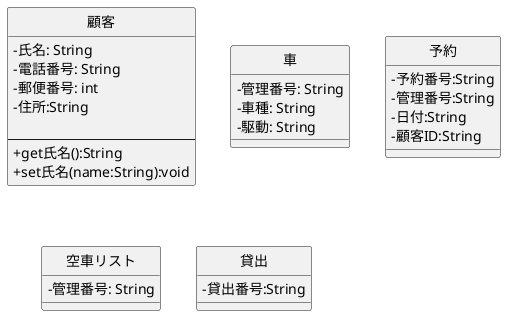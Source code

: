 @startuml 例題3-1_CL_車両貸出システム.pu
    skinparam classAttributeIconSize 0
    class 顧客 {
        - 氏名: String
        - 電話番号: String
        - 郵便番号: int
        - 住所:String

        ---
        + get氏名():String
        + set氏名(name:String):void
    }
    class 車 {
        - 管理番号: String
        - 車種: String
        - 駆動: String
    }
    class 予約 { 
        - 予約番号:String
        - 管理番号:String
        - 日付:String
        - 顧客ID:String
    }
    class 空車リスト{
        - 管理番号: String
    }
    class 貸出 {
        - 貸出番号:String
    }

    hide  circle
@enduml 